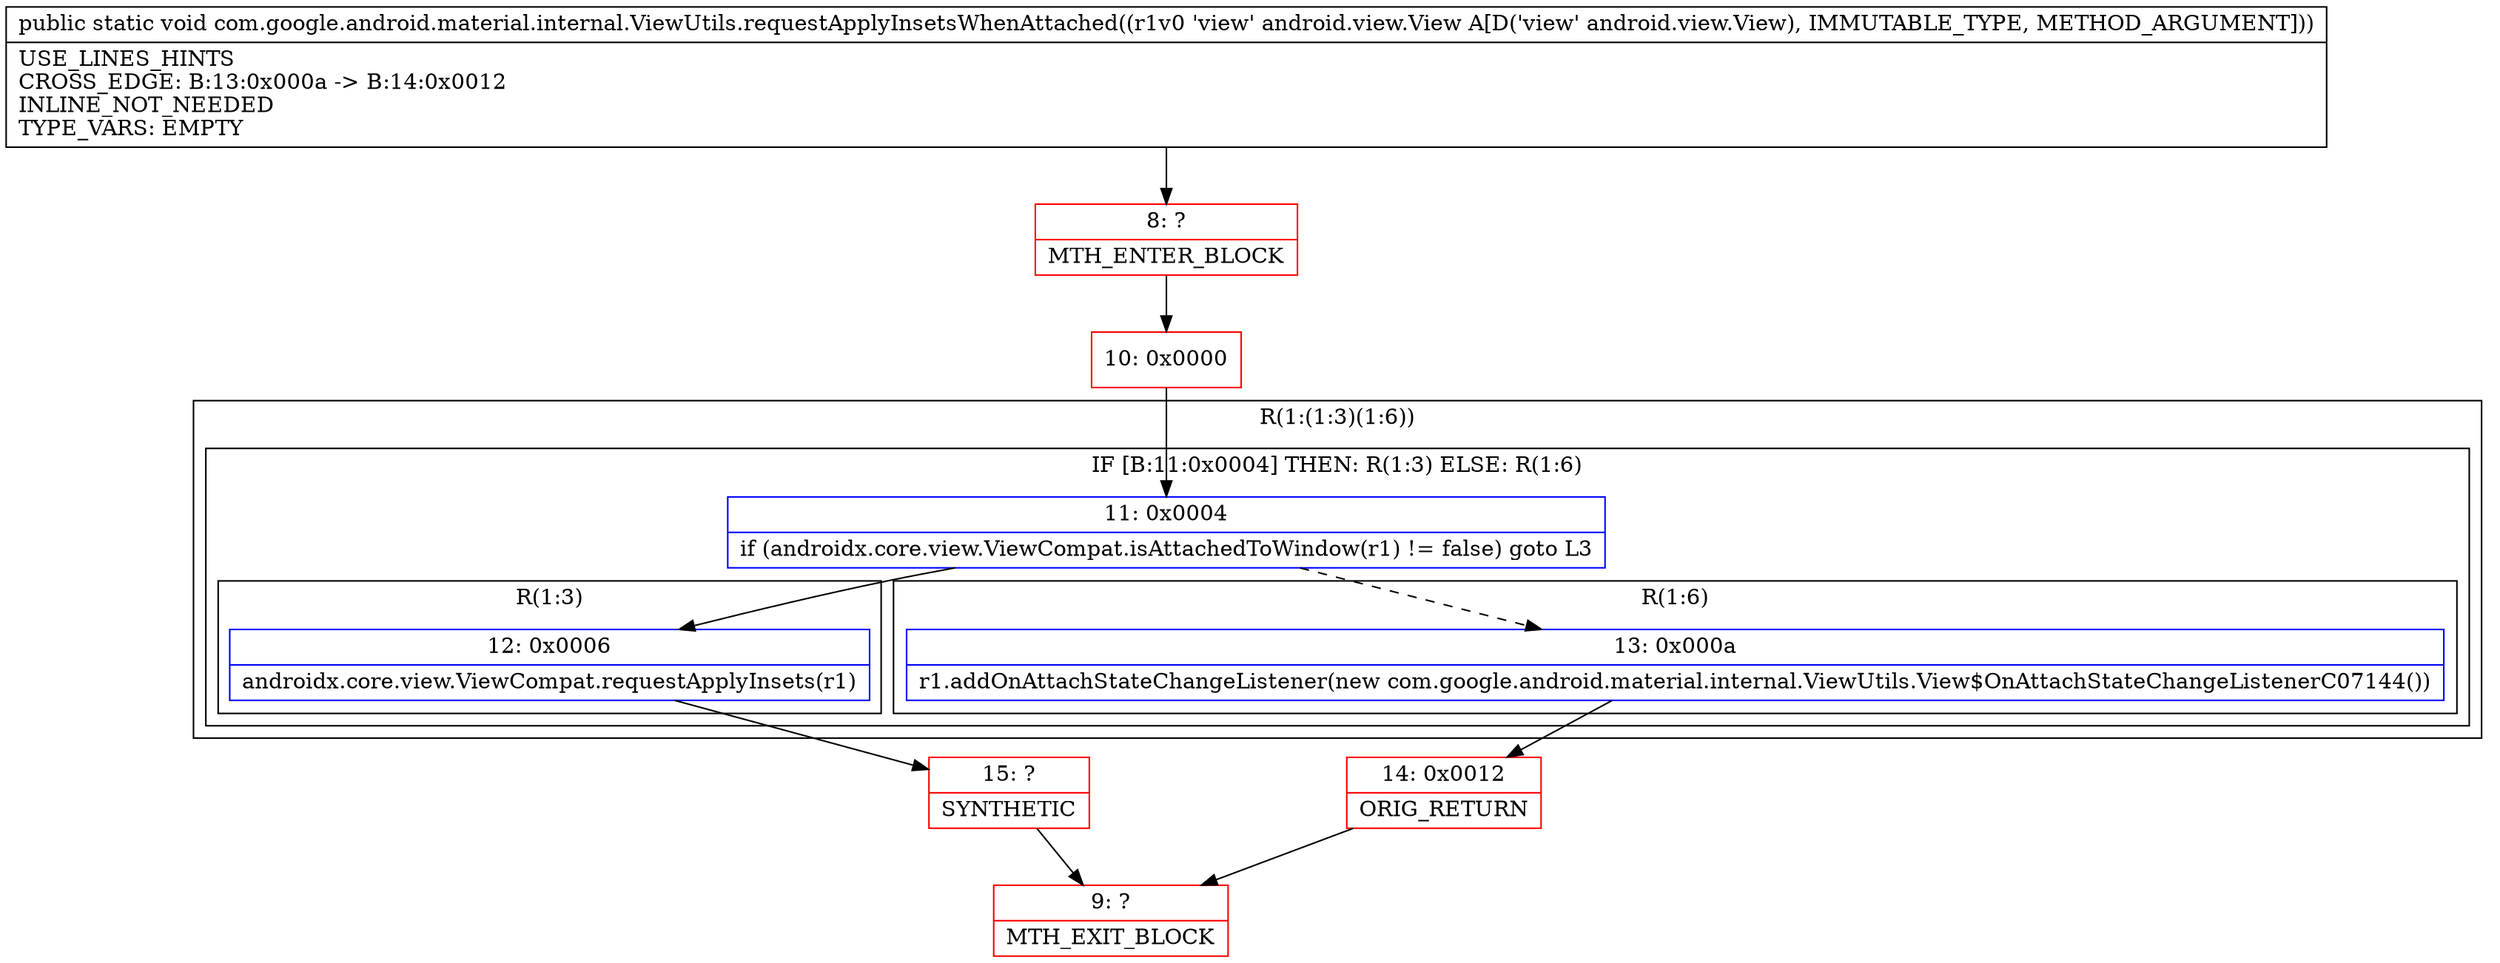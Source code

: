 digraph "CFG forcom.google.android.material.internal.ViewUtils.requestApplyInsetsWhenAttached(Landroid\/view\/View;)V" {
subgraph cluster_Region_704017931 {
label = "R(1:(1:3)(1:6))";
node [shape=record,color=blue];
subgraph cluster_IfRegion_1272845760 {
label = "IF [B:11:0x0004] THEN: R(1:3) ELSE: R(1:6)";
node [shape=record,color=blue];
Node_11 [shape=record,label="{11\:\ 0x0004|if (androidx.core.view.ViewCompat.isAttachedToWindow(r1) != false) goto L3\l}"];
subgraph cluster_Region_1533182172 {
label = "R(1:3)";
node [shape=record,color=blue];
Node_12 [shape=record,label="{12\:\ 0x0006|androidx.core.view.ViewCompat.requestApplyInsets(r1)\l}"];
}
subgraph cluster_Region_1347021721 {
label = "R(1:6)";
node [shape=record,color=blue];
Node_13 [shape=record,label="{13\:\ 0x000a|r1.addOnAttachStateChangeListener(new com.google.android.material.internal.ViewUtils.View$OnAttachStateChangeListenerC07144())\l}"];
}
}
}
Node_8 [shape=record,color=red,label="{8\:\ ?|MTH_ENTER_BLOCK\l}"];
Node_10 [shape=record,color=red,label="{10\:\ 0x0000}"];
Node_15 [shape=record,color=red,label="{15\:\ ?|SYNTHETIC\l}"];
Node_9 [shape=record,color=red,label="{9\:\ ?|MTH_EXIT_BLOCK\l}"];
Node_14 [shape=record,color=red,label="{14\:\ 0x0012|ORIG_RETURN\l}"];
MethodNode[shape=record,label="{public static void com.google.android.material.internal.ViewUtils.requestApplyInsetsWhenAttached((r1v0 'view' android.view.View A[D('view' android.view.View), IMMUTABLE_TYPE, METHOD_ARGUMENT]))  | USE_LINES_HINTS\lCROSS_EDGE: B:13:0x000a \-\> B:14:0x0012\lINLINE_NOT_NEEDED\lTYPE_VARS: EMPTY\l}"];
MethodNode -> Node_8;Node_11 -> Node_12;
Node_11 -> Node_13[style=dashed];
Node_12 -> Node_15;
Node_13 -> Node_14;
Node_8 -> Node_10;
Node_10 -> Node_11;
Node_15 -> Node_9;
Node_14 -> Node_9;
}

